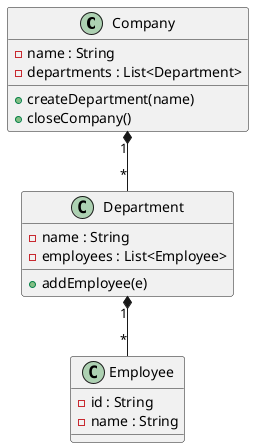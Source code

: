 @startuml
class Company {
  - name : String
  - departments : List<Department>
  + createDepartment(name)
  + closeCompany()
}
class Department {
  - name : String
  - employees : List<Employee>
  + addEmployee(e)
}
class Employee {
  - id : String
  - name : String
}
Company "1" *-- "*" Department
Department "1" *-- "*" Employee
@enduml
